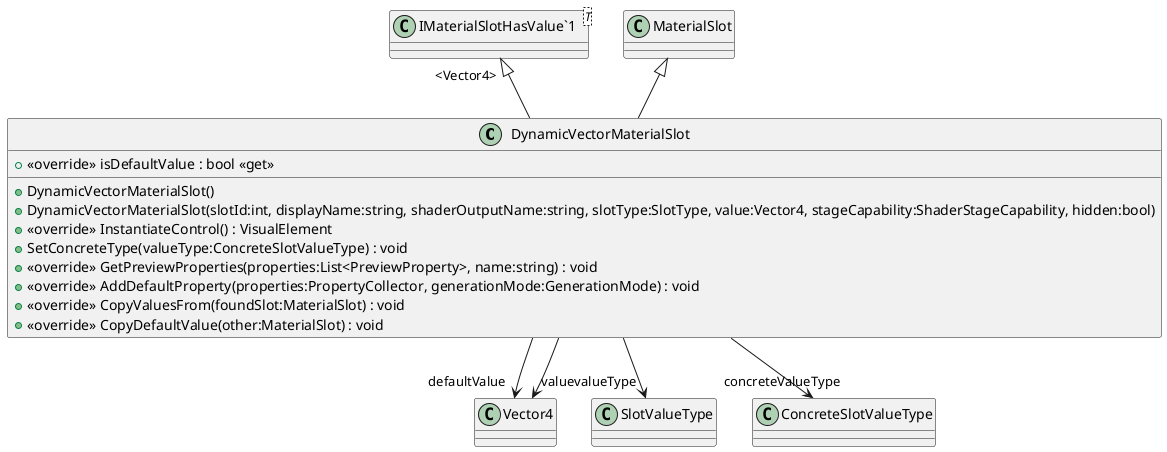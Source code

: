 @startuml
class DynamicVectorMaterialSlot {
    + DynamicVectorMaterialSlot()
    + DynamicVectorMaterialSlot(slotId:int, displayName:string, shaderOutputName:string, slotType:SlotType, value:Vector4, stageCapability:ShaderStageCapability, hidden:bool)
    + <<override>> isDefaultValue : bool <<get>>
    + <<override>> InstantiateControl() : VisualElement
    + SetConcreteType(valueType:ConcreteSlotValueType) : void
    + <<override>> GetPreviewProperties(properties:List<PreviewProperty>, name:string) : void
    + <<override>> AddDefaultProperty(properties:PropertyCollector, generationMode:GenerationMode) : void
    + <<override>> CopyValuesFrom(foundSlot:MaterialSlot) : void
    + <<override>> CopyDefaultValue(other:MaterialSlot) : void
}
class "IMaterialSlotHasValue`1"<T> {
}
MaterialSlot <|-- DynamicVectorMaterialSlot
"IMaterialSlotHasValue`1" "<Vector4>" <|-- DynamicVectorMaterialSlot
DynamicVectorMaterialSlot --> "defaultValue" Vector4
DynamicVectorMaterialSlot --> "value" Vector4
DynamicVectorMaterialSlot --> "valueType" SlotValueType
DynamicVectorMaterialSlot --> "concreteValueType" ConcreteSlotValueType
@enduml
